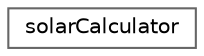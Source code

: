 digraph "Graphical Class Hierarchy"
{
 // LATEX_PDF_SIZE
  bgcolor="transparent";
  edge [fontname=Helvetica,fontsize=10,labelfontname=Helvetica,labelfontsize=10];
  node [fontname=Helvetica,fontsize=10,shape=box,height=0.2,width=0.4];
  rankdir="LR";
  Node0 [id="Node000000",label="solarCalculator",height=0.2,width=0.4,color="grey40", fillcolor="white", style="filled",URL="$classFoam_1_1solarCalculator.html",tooltip="A solar calculator model providing models for the solar direction and solar loads."];
}
